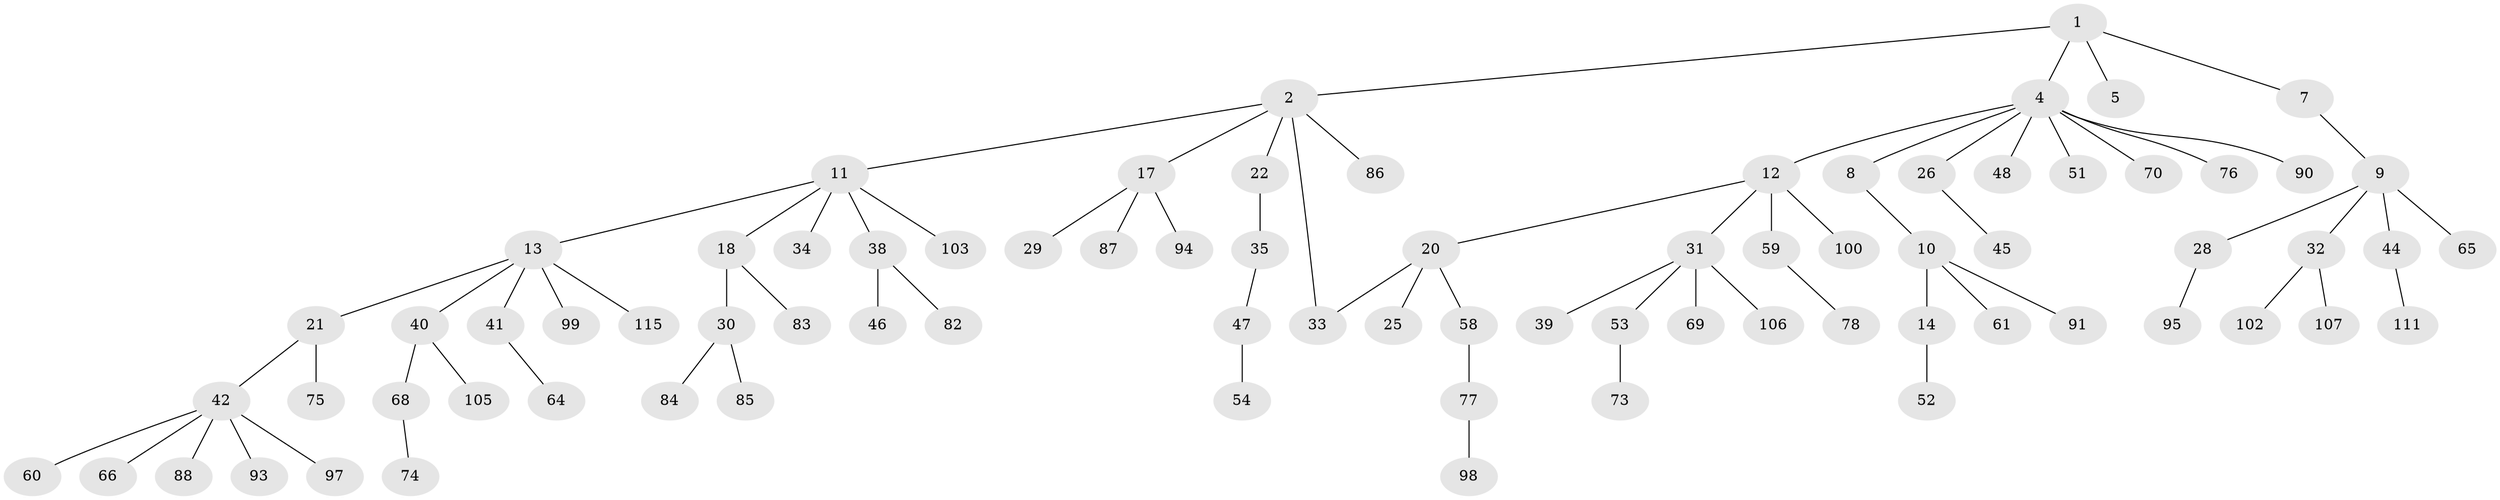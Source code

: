 // Generated by graph-tools (version 1.1) at 2025/23/03/03/25 07:23:30]
// undirected, 80 vertices, 80 edges
graph export_dot {
graph [start="1"]
  node [color=gray90,style=filled];
  1 [super="+3"];
  2 [super="+72"];
  4 [super="+19"];
  5 [super="+6"];
  7;
  8;
  9 [super="+23"];
  10 [super="+24"];
  11 [super="+37"];
  12 [super="+15"];
  13 [super="+16"];
  14 [super="+71"];
  17 [super="+56"];
  18 [super="+113"];
  20 [super="+49"];
  21 [super="+27"];
  22 [super="+92"];
  25 [super="+55"];
  26;
  28 [super="+67"];
  29 [super="+110"];
  30 [super="+43"];
  31 [super="+36"];
  32 [super="+101"];
  33;
  34 [super="+50"];
  35 [super="+63"];
  38;
  39 [super="+108"];
  40 [super="+81"];
  41;
  42 [super="+57"];
  44 [super="+96"];
  45;
  46;
  47 [super="+112"];
  48;
  51;
  52;
  53 [super="+80"];
  54 [super="+62"];
  58;
  59;
  60;
  61;
  64;
  65;
  66 [super="+89"];
  68;
  69 [super="+109"];
  70 [super="+114"];
  73;
  74;
  75;
  76;
  77 [super="+79"];
  78;
  82;
  83;
  84;
  85;
  86;
  87;
  88;
  90;
  91;
  93;
  94;
  95;
  97;
  98;
  99;
  100;
  102 [super="+104"];
  103;
  105;
  106;
  107;
  111;
  115;
  1 -- 2;
  1 -- 5;
  1 -- 4;
  1 -- 7;
  2 -- 11;
  2 -- 17;
  2 -- 22;
  2 -- 33;
  2 -- 86;
  4 -- 8;
  4 -- 12;
  4 -- 90;
  4 -- 48;
  4 -- 51;
  4 -- 70;
  4 -- 26;
  4 -- 76;
  7 -- 9;
  8 -- 10;
  9 -- 32;
  9 -- 65;
  9 -- 28;
  9 -- 44;
  10 -- 14;
  10 -- 91;
  10 -- 61;
  11 -- 13;
  11 -- 18;
  11 -- 34;
  11 -- 103;
  11 -- 38;
  12 -- 20;
  12 -- 31;
  12 -- 100;
  12 -- 59;
  13 -- 99;
  13 -- 115;
  13 -- 21;
  13 -- 40;
  13 -- 41;
  14 -- 52;
  17 -- 29;
  17 -- 87;
  17 -- 94;
  18 -- 30;
  18 -- 83;
  20 -- 25;
  20 -- 33;
  20 -- 58;
  21 -- 42;
  21 -- 75;
  22 -- 35;
  26 -- 45;
  28 -- 95;
  30 -- 84;
  30 -- 85;
  31 -- 69;
  31 -- 106;
  31 -- 39;
  31 -- 53;
  32 -- 102;
  32 -- 107;
  35 -- 47;
  38 -- 46;
  38 -- 82;
  40 -- 68;
  40 -- 105;
  41 -- 64;
  42 -- 66;
  42 -- 88;
  42 -- 97;
  42 -- 60;
  42 -- 93;
  44 -- 111;
  47 -- 54;
  53 -- 73;
  58 -- 77;
  59 -- 78;
  68 -- 74;
  77 -- 98;
}
